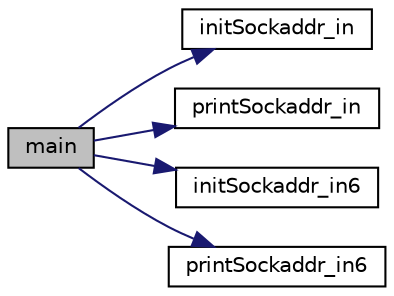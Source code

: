 digraph "main"
{
  edge [fontname="Helvetica",fontsize="10",labelfontname="Helvetica",labelfontsize="10"];
  node [fontname="Helvetica",fontsize="10",shape=record];
  rankdir="LR";
  Node1 [label="main",height=0.2,width=0.4,color="black", fillcolor="grey75", style="filled" fontcolor="black"];
  Node1 -> Node2 [color="midnightblue",fontsize="10",style="solid",fontname="Helvetica"];
  Node2 [label="initSockaddr_in",height=0.2,width=0.4,color="black", fillcolor="white", style="filled",URL="$group___group1.html#ga55a5cd1ed895c85ef264fe16494d2675",tooltip="Funzione che illustra come inizializzare una struct sockaddr_in con un indirizzo nel dominio IPv4..."];
  Node1 -> Node3 [color="midnightblue",fontsize="10",style="solid",fontname="Helvetica"];
  Node3 [label="printSockaddr_in",height=0.2,width=0.4,color="black", fillcolor="white", style="filled",URL="$group___group1.html#ga5495324c73aac22cd97c779fb37fb4a6",tooltip="Funzione che presenta il contenuto di una struttura di indirizzo IPv4. "];
  Node1 -> Node4 [color="midnightblue",fontsize="10",style="solid",fontname="Helvetica"];
  Node4 [label="initSockaddr_in6",height=0.2,width=0.4,color="black", fillcolor="white", style="filled",URL="$group___group1.html#gac8881873cf08ba7418aecb5b60940c62",tooltip="Funzione che illustra come inizializzare una struct sockaddr_in6 con l&#39;indirizzo di un processo remot..."];
  Node1 -> Node5 [color="midnightblue",fontsize="10",style="solid",fontname="Helvetica"];
  Node5 [label="printSockaddr_in6",height=0.2,width=0.4,color="black", fillcolor="white", style="filled",URL="$group___group1.html#gad8781139f950541504c07bb03c2125c9",tooltip="Funzione che presenta il contenuto di una struttura di indirizzo IPv6. "];
}
